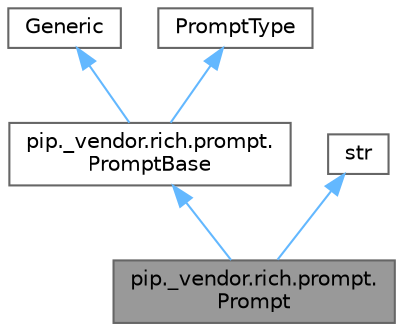 digraph "pip._vendor.rich.prompt.Prompt"
{
 // LATEX_PDF_SIZE
  bgcolor="transparent";
  edge [fontname=Helvetica,fontsize=10,labelfontname=Helvetica,labelfontsize=10];
  node [fontname=Helvetica,fontsize=10,shape=box,height=0.2,width=0.4];
  Node1 [id="Node000001",label="pip._vendor.rich.prompt.\lPrompt",height=0.2,width=0.4,color="gray40", fillcolor="grey60", style="filled", fontcolor="black",tooltip=" "];
  Node2 -> Node1 [id="edge5_Node000001_Node000002",dir="back",color="steelblue1",style="solid",tooltip=" "];
  Node2 [id="Node000002",label="pip._vendor.rich.prompt.\lPromptBase",height=0.2,width=0.4,color="gray40", fillcolor="white", style="filled",URL="$classpip_1_1__vendor_1_1rich_1_1prompt_1_1PromptBase.html",tooltip=" "];
  Node3 -> Node2 [id="edge6_Node000002_Node000003",dir="back",color="steelblue1",style="solid",tooltip=" "];
  Node3 [id="Node000003",label="Generic",height=0.2,width=0.4,color="gray40", fillcolor="white", style="filled",tooltip=" "];
  Node4 -> Node2 [id="edge7_Node000002_Node000004",dir="back",color="steelblue1",style="solid",tooltip=" "];
  Node4 [id="Node000004",label="PromptType",height=0.2,width=0.4,color="gray40", fillcolor="white", style="filled",tooltip=" "];
  Node5 -> Node1 [id="edge8_Node000001_Node000005",dir="back",color="steelblue1",style="solid",tooltip=" "];
  Node5 [id="Node000005",label="str",height=0.2,width=0.4,color="gray40", fillcolor="white", style="filled",tooltip=" "];
}
